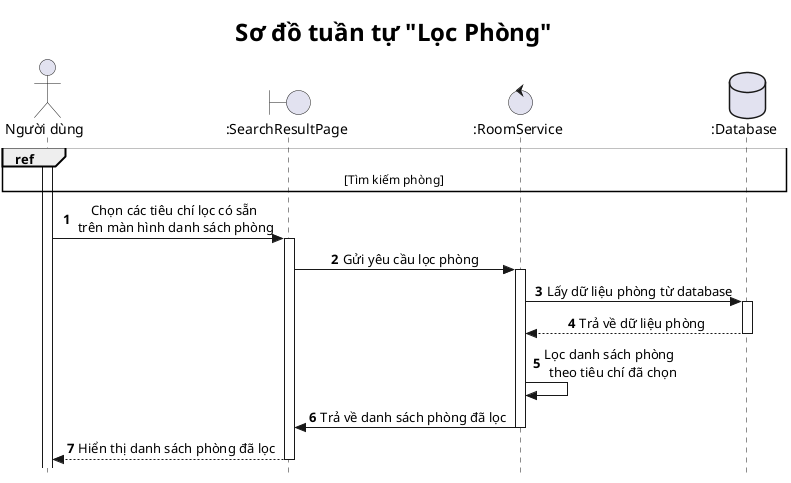 @startuml

title <size: 24> Sơ đồ tuần tự "Lọc Phòng" </size>

skinparam style strictuml
skinparam SequenceMessageAlignment center

autonumber

actor "Người dùng" as U
boundary ":SearchResultPage" as SRP  
control ":RoomService" as RS
database ":Database" as DB  

ref over U, DB
    [Tìm kiếm phòng]
end ref


activate U
U -> SRP: Chọn các tiêu chí lọc có sẵn\n trên màn hình danh sách phòng
activate SRP
SRP -> RS: Gửi yêu cầu lọc phòng
activate RS
RS -> DB: Lấy dữ liệu phòng từ database
activate DB
DB --> RS: Trả về dữ liệu phòng
deactivate DB
RS -> RS: Lọc danh sách phòng \n theo tiêu chí đã chọn
RS -> SRP: Trả về danh sách phòng đã lọc
deactivate RS
SRP --> U: Hiển thị danh sách phòng đã lọc
deactivate SRP

@enduml